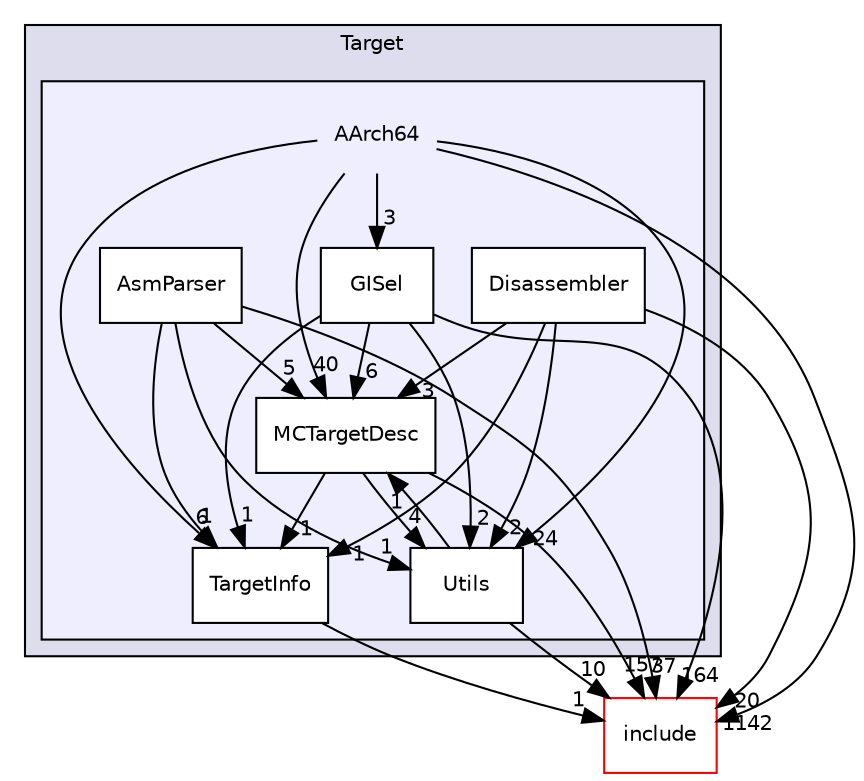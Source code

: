 digraph "lib/Target/AArch64" {
  bgcolor=transparent;
  compound=true
  node [ fontsize="10", fontname="Helvetica"];
  edge [ labelfontsize="10", labelfontname="Helvetica"];
  subgraph clusterdir_794e483eb1cc7921d35fd149d9cc325b {
    graph [ bgcolor="#ddddee", pencolor="black", label="Target" fontname="Helvetica", fontsize="10", URL="dir_794e483eb1cc7921d35fd149d9cc325b.html"]
  subgraph clusterdir_b69b85499a0be7bec9dbd65569a12909 {
    graph [ bgcolor="#eeeeff", pencolor="black", label="" URL="dir_b69b85499a0be7bec9dbd65569a12909.html"];
    dir_b69b85499a0be7bec9dbd65569a12909 [shape=plaintext label="AArch64"];
    dir_418eb64c81fadec38c3782408d60c36e [shape=box label="AsmParser" color="black" fillcolor="white" style="filled" URL="dir_418eb64c81fadec38c3782408d60c36e.html"];
    dir_ad133dc6cffc87268aaef93154475505 [shape=box label="Disassembler" color="black" fillcolor="white" style="filled" URL="dir_ad133dc6cffc87268aaef93154475505.html"];
    dir_93f1e631d3c6f8dc58629a6a479cd539 [shape=box label="GISel" color="black" fillcolor="white" style="filled" URL="dir_93f1e631d3c6f8dc58629a6a479cd539.html"];
    dir_4e84c0bf98bc79dde7275d76b9e5311b [shape=box label="MCTargetDesc" color="black" fillcolor="white" style="filled" URL="dir_4e84c0bf98bc79dde7275d76b9e5311b.html"];
    dir_04219d991c4c5494f21f5921005a6ba8 [shape=box label="TargetInfo" color="black" fillcolor="white" style="filled" URL="dir_04219d991c4c5494f21f5921005a6ba8.html"];
    dir_38a34d90339076775287bd56bf13388c [shape=box label="Utils" color="black" fillcolor="white" style="filled" URL="dir_38a34d90339076775287bd56bf13388c.html"];
  }
  }
  dir_d44c64559bbebec7f509842c48db8b23 [shape=box label="include" color="red" URL="dir_d44c64559bbebec7f509842c48db8b23.html"];
  dir_4e84c0bf98bc79dde7275d76b9e5311b->dir_38a34d90339076775287bd56bf13388c [headlabel="4", labeldistance=1.5 headhref="dir_000098_000100.html"];
  dir_4e84c0bf98bc79dde7275d76b9e5311b->dir_d44c64559bbebec7f509842c48db8b23 [headlabel="157", labeldistance=1.5 headhref="dir_000098_000001.html"];
  dir_4e84c0bf98bc79dde7275d76b9e5311b->dir_04219d991c4c5494f21f5921005a6ba8 [headlabel="1", labeldistance=1.5 headhref="dir_000098_000099.html"];
  dir_38a34d90339076775287bd56bf13388c->dir_4e84c0bf98bc79dde7275d76b9e5311b [headlabel="1", labeldistance=1.5 headhref="dir_000100_000098.html"];
  dir_38a34d90339076775287bd56bf13388c->dir_d44c64559bbebec7f509842c48db8b23 [headlabel="10", labeldistance=1.5 headhref="dir_000100_000001.html"];
  dir_93f1e631d3c6f8dc58629a6a479cd539->dir_4e84c0bf98bc79dde7275d76b9e5311b [headlabel="6", labeldistance=1.5 headhref="dir_000334_000098.html"];
  dir_93f1e631d3c6f8dc58629a6a479cd539->dir_38a34d90339076775287bd56bf13388c [headlabel="2", labeldistance=1.5 headhref="dir_000334_000100.html"];
  dir_93f1e631d3c6f8dc58629a6a479cd539->dir_d44c64559bbebec7f509842c48db8b23 [headlabel="164", labeldistance=1.5 headhref="dir_000334_000001.html"];
  dir_93f1e631d3c6f8dc58629a6a479cd539->dir_04219d991c4c5494f21f5921005a6ba8 [headlabel="1", labeldistance=1.5 headhref="dir_000334_000099.html"];
  dir_ad133dc6cffc87268aaef93154475505->dir_4e84c0bf98bc79dde7275d76b9e5311b [headlabel="3", labeldistance=1.5 headhref="dir_000097_000098.html"];
  dir_ad133dc6cffc87268aaef93154475505->dir_38a34d90339076775287bd56bf13388c [headlabel="2", labeldistance=1.5 headhref="dir_000097_000100.html"];
  dir_ad133dc6cffc87268aaef93154475505->dir_d44c64559bbebec7f509842c48db8b23 [headlabel="20", labeldistance=1.5 headhref="dir_000097_000001.html"];
  dir_ad133dc6cffc87268aaef93154475505->dir_04219d991c4c5494f21f5921005a6ba8 [headlabel="1", labeldistance=1.5 headhref="dir_000097_000099.html"];
  dir_b69b85499a0be7bec9dbd65569a12909->dir_4e84c0bf98bc79dde7275d76b9e5311b [headlabel="40", labeldistance=1.5 headhref="dir_000095_000098.html"];
  dir_b69b85499a0be7bec9dbd65569a12909->dir_38a34d90339076775287bd56bf13388c [headlabel="24", labeldistance=1.5 headhref="dir_000095_000100.html"];
  dir_b69b85499a0be7bec9dbd65569a12909->dir_93f1e631d3c6f8dc58629a6a479cd539 [headlabel="3", labeldistance=1.5 headhref="dir_000095_000334.html"];
  dir_b69b85499a0be7bec9dbd65569a12909->dir_d44c64559bbebec7f509842c48db8b23 [headlabel="1142", labeldistance=1.5 headhref="dir_000095_000001.html"];
  dir_b69b85499a0be7bec9dbd65569a12909->dir_04219d991c4c5494f21f5921005a6ba8 [headlabel="6", labeldistance=1.5 headhref="dir_000095_000099.html"];
  dir_418eb64c81fadec38c3782408d60c36e->dir_4e84c0bf98bc79dde7275d76b9e5311b [headlabel="5", labeldistance=1.5 headhref="dir_000096_000098.html"];
  dir_418eb64c81fadec38c3782408d60c36e->dir_38a34d90339076775287bd56bf13388c [headlabel="1", labeldistance=1.5 headhref="dir_000096_000100.html"];
  dir_418eb64c81fadec38c3782408d60c36e->dir_d44c64559bbebec7f509842c48db8b23 [headlabel="37", labeldistance=1.5 headhref="dir_000096_000001.html"];
  dir_418eb64c81fadec38c3782408d60c36e->dir_04219d991c4c5494f21f5921005a6ba8 [headlabel="1", labeldistance=1.5 headhref="dir_000096_000099.html"];
  dir_04219d991c4c5494f21f5921005a6ba8->dir_d44c64559bbebec7f509842c48db8b23 [headlabel="1", labeldistance=1.5 headhref="dir_000099_000001.html"];
}
